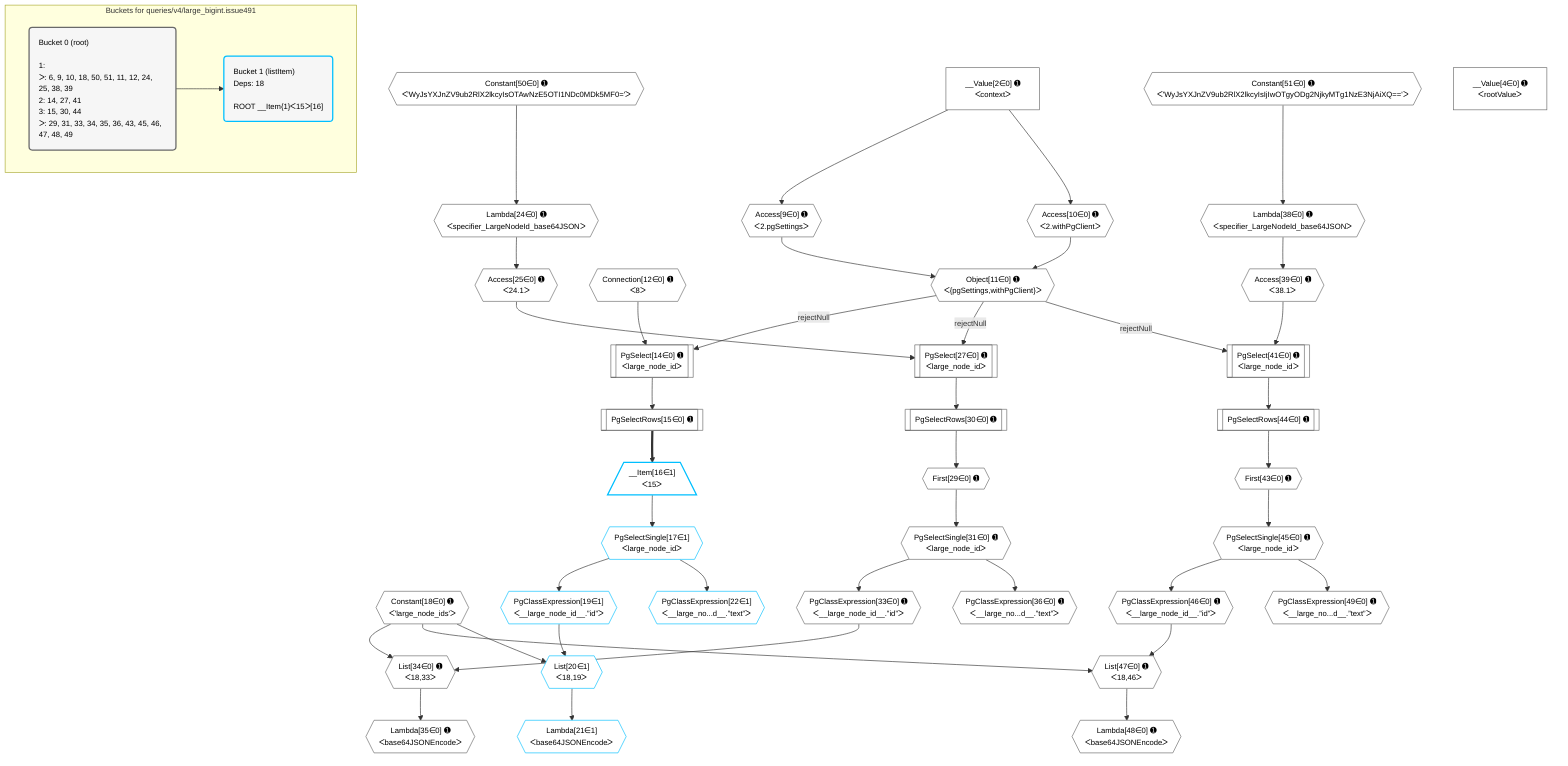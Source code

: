 %%{init: {'themeVariables': { 'fontSize': '12px'}}}%%
graph TD
    classDef path fill:#eee,stroke:#000,color:#000
    classDef plan fill:#fff,stroke-width:1px,color:#000
    classDef itemplan fill:#fff,stroke-width:2px,color:#000
    classDef unbatchedplan fill:#dff,stroke-width:1px,color:#000
    classDef sideeffectplan fill:#fcc,stroke-width:2px,color:#000
    classDef bucket fill:#f6f6f6,color:#000,stroke-width:2px,text-align:left


    %% plan dependencies
    PgSelect14[["PgSelect[14∈0] ➊<br />ᐸlarge_node_idᐳ"]]:::plan
    Object11{{"Object[11∈0] ➊<br />ᐸ{pgSettings,withPgClient}ᐳ"}}:::plan
    Connection12{{"Connection[12∈0] ➊<br />ᐸ8ᐳ"}}:::plan
    Object11 -->|rejectNull| PgSelect14
    Connection12 --> PgSelect14
    Access9{{"Access[9∈0] ➊<br />ᐸ2.pgSettingsᐳ"}}:::plan
    Access10{{"Access[10∈0] ➊<br />ᐸ2.withPgClientᐳ"}}:::plan
    Access9 & Access10 --> Object11
    PgSelect27[["PgSelect[27∈0] ➊<br />ᐸlarge_node_idᐳ"]]:::plan
    Access25{{"Access[25∈0] ➊<br />ᐸ24.1ᐳ"}}:::plan
    Object11 -->|rejectNull| PgSelect27
    Access25 --> PgSelect27
    List34{{"List[34∈0] ➊<br />ᐸ18,33ᐳ"}}:::plan
    Constant18{{"Constant[18∈0] ➊<br />ᐸ'large_node_ids'ᐳ"}}:::plan
    PgClassExpression33{{"PgClassExpression[33∈0] ➊<br />ᐸ__large_node_id__.”id”ᐳ"}}:::plan
    Constant18 & PgClassExpression33 --> List34
    PgSelect41[["PgSelect[41∈0] ➊<br />ᐸlarge_node_idᐳ"]]:::plan
    Access39{{"Access[39∈0] ➊<br />ᐸ38.1ᐳ"}}:::plan
    Object11 -->|rejectNull| PgSelect41
    Access39 --> PgSelect41
    List47{{"List[47∈0] ➊<br />ᐸ18,46ᐳ"}}:::plan
    PgClassExpression46{{"PgClassExpression[46∈0] ➊<br />ᐸ__large_node_id__.”id”ᐳ"}}:::plan
    Constant18 & PgClassExpression46 --> List47
    __Value2["__Value[2∈0] ➊<br />ᐸcontextᐳ"]:::plan
    __Value2 --> Access9
    __Value2 --> Access10
    PgSelectRows15[["PgSelectRows[15∈0] ➊"]]:::plan
    PgSelect14 --> PgSelectRows15
    Lambda24{{"Lambda[24∈0] ➊<br />ᐸspecifier_LargeNodeId_base64JSONᐳ"}}:::plan
    Constant50{{"Constant[50∈0] ➊<br />ᐸ'WyJsYXJnZV9ub2RlX2lkcyIsOTAwNzE5OTI1NDc0MDk5MF0='ᐳ"}}:::plan
    Constant50 --> Lambda24
    Lambda24 --> Access25
    First29{{"First[29∈0] ➊"}}:::plan
    PgSelectRows30[["PgSelectRows[30∈0] ➊"]]:::plan
    PgSelectRows30 --> First29
    PgSelect27 --> PgSelectRows30
    PgSelectSingle31{{"PgSelectSingle[31∈0] ➊<br />ᐸlarge_node_idᐳ"}}:::plan
    First29 --> PgSelectSingle31
    PgSelectSingle31 --> PgClassExpression33
    Lambda35{{"Lambda[35∈0] ➊<br />ᐸbase64JSONEncodeᐳ"}}:::plan
    List34 --> Lambda35
    PgClassExpression36{{"PgClassExpression[36∈0] ➊<br />ᐸ__large_no...d__.”text”ᐳ"}}:::plan
    PgSelectSingle31 --> PgClassExpression36
    Lambda38{{"Lambda[38∈0] ➊<br />ᐸspecifier_LargeNodeId_base64JSONᐳ"}}:::plan
    Constant51{{"Constant[51∈0] ➊<br />ᐸ'WyJsYXJnZV9ub2RlX2lkcyIsIjIwOTgyODg2NjkyMTg1NzE3NjAiXQ=='ᐳ"}}:::plan
    Constant51 --> Lambda38
    Lambda38 --> Access39
    First43{{"First[43∈0] ➊"}}:::plan
    PgSelectRows44[["PgSelectRows[44∈0] ➊"]]:::plan
    PgSelectRows44 --> First43
    PgSelect41 --> PgSelectRows44
    PgSelectSingle45{{"PgSelectSingle[45∈0] ➊<br />ᐸlarge_node_idᐳ"}}:::plan
    First43 --> PgSelectSingle45
    PgSelectSingle45 --> PgClassExpression46
    Lambda48{{"Lambda[48∈0] ➊<br />ᐸbase64JSONEncodeᐳ"}}:::plan
    List47 --> Lambda48
    PgClassExpression49{{"PgClassExpression[49∈0] ➊<br />ᐸ__large_no...d__.”text”ᐳ"}}:::plan
    PgSelectSingle45 --> PgClassExpression49
    __Value4["__Value[4∈0] ➊<br />ᐸrootValueᐳ"]:::plan
    List20{{"List[20∈1]<br />ᐸ18,19ᐳ"}}:::plan
    PgClassExpression19{{"PgClassExpression[19∈1]<br />ᐸ__large_node_id__.”id”ᐳ"}}:::plan
    Constant18 & PgClassExpression19 --> List20
    __Item16[/"__Item[16∈1]<br />ᐸ15ᐳ"\]:::itemplan
    PgSelectRows15 ==> __Item16
    PgSelectSingle17{{"PgSelectSingle[17∈1]<br />ᐸlarge_node_idᐳ"}}:::plan
    __Item16 --> PgSelectSingle17
    PgSelectSingle17 --> PgClassExpression19
    Lambda21{{"Lambda[21∈1]<br />ᐸbase64JSONEncodeᐳ"}}:::plan
    List20 --> Lambda21
    PgClassExpression22{{"PgClassExpression[22∈1]<br />ᐸ__large_no...d__.”text”ᐳ"}}:::plan
    PgSelectSingle17 --> PgClassExpression22

    %% define steps

    subgraph "Buckets for queries/v4/large_bigint.issue491"
    Bucket0("Bucket 0 (root)<br /><br />1: <br />ᐳ: 6, 9, 10, 18, 50, 51, 11, 12, 24, 25, 38, 39<br />2: 14, 27, 41<br />3: 15, 30, 44<br />ᐳ: 29, 31, 33, 34, 35, 36, 43, 45, 46, 47, 48, 49"):::bucket
    classDef bucket0 stroke:#696969
    class Bucket0,__Value2,__Value4,Access9,Access10,Object11,Connection12,PgSelect14,PgSelectRows15,Constant18,Lambda24,Access25,PgSelect27,First29,PgSelectRows30,PgSelectSingle31,PgClassExpression33,List34,Lambda35,PgClassExpression36,Lambda38,Access39,PgSelect41,First43,PgSelectRows44,PgSelectSingle45,PgClassExpression46,List47,Lambda48,PgClassExpression49,Constant50,Constant51 bucket0
    Bucket1("Bucket 1 (listItem)<br />Deps: 18<br /><br />ROOT __Item{1}ᐸ15ᐳ[16]"):::bucket
    classDef bucket1 stroke:#00bfff
    class Bucket1,__Item16,PgSelectSingle17,PgClassExpression19,List20,Lambda21,PgClassExpression22 bucket1
    Bucket0 --> Bucket1
    end